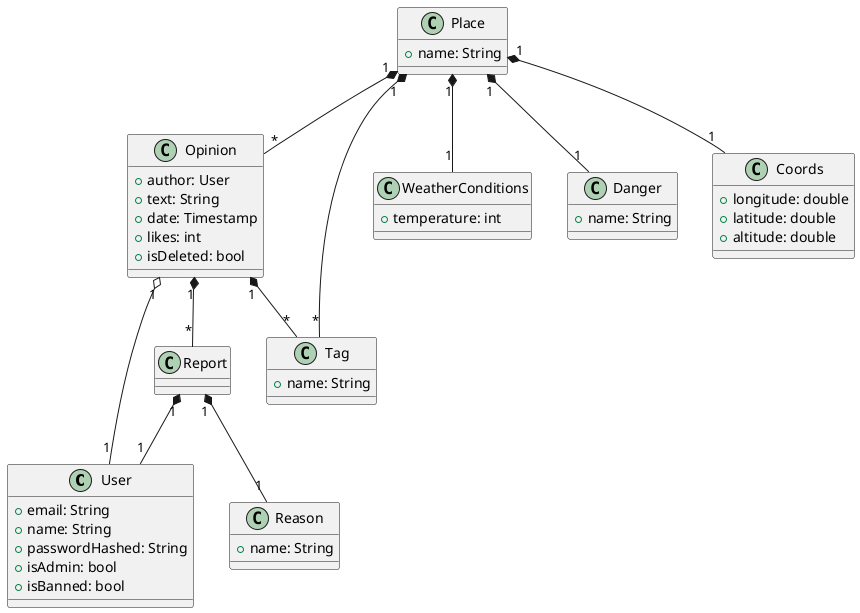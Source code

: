 @startuml
Class User {
    +email: String
    +name: String
    +passwordHashed: String
    +isAdmin: bool
    +isBanned: bool
}


Class Opinion {
    +author: User
    +text: String
    +date: Timestamp
    +likes: int
    +isDeleted: bool
}

Class Report {

}

Class Reason {
    +name: String
}

Class Tag {
    +name: String
}


Class Place {
    +name: String
}

Class WeatherConditions {
    +temperature: int
}

Class Danger {
    +name: String
}


Class Coords {
    +longitude: double
    +latitude: double
    +altitude: double
}

Opinion "1" o-- "1" User
Place "1" *-- "*" Opinion
Place "1" *-- "1" Coords
Opinion "1" *-- "*" Tag
Place "1" *-- "*" Tag
Place "1" *-- "1" WeatherConditions
Place "1" *-- "1" Danger
Opinion "1" *-- "*" Report
Report "1" *-- "1" Reason
Report "1" *-- "1" User

@enduml